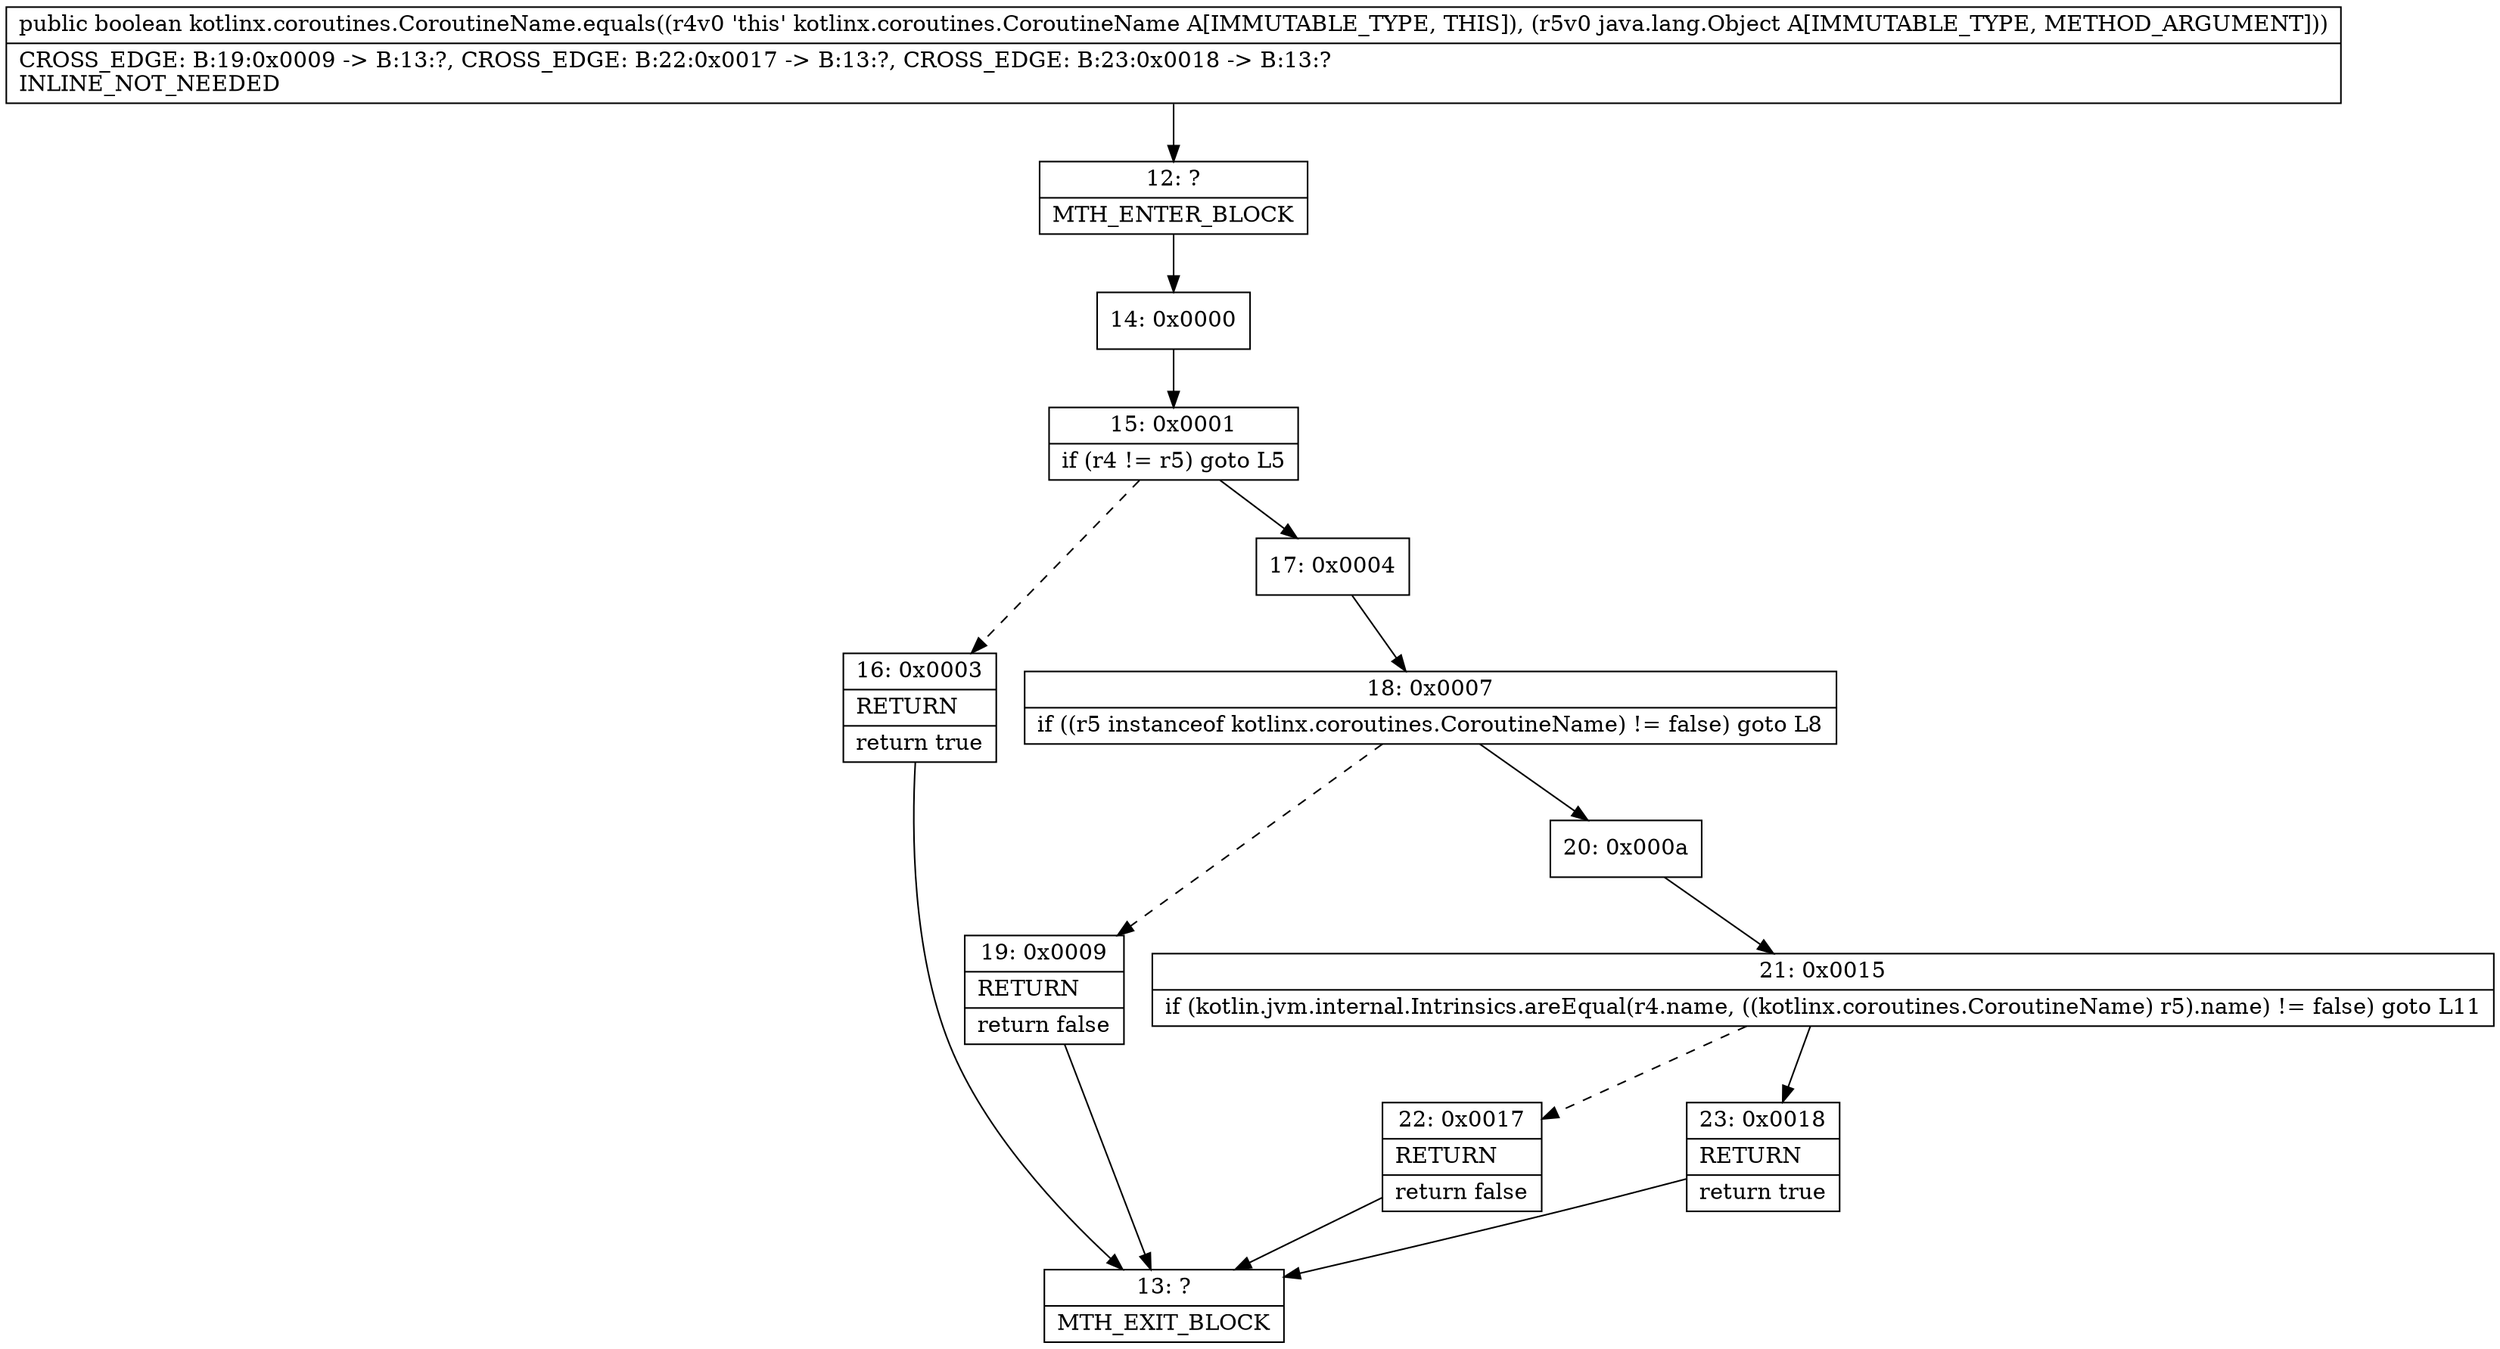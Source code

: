 digraph "CFG forkotlinx.coroutines.CoroutineName.equals(Ljava\/lang\/Object;)Z" {
Node_12 [shape=record,label="{12\:\ ?|MTH_ENTER_BLOCK\l}"];
Node_14 [shape=record,label="{14\:\ 0x0000}"];
Node_15 [shape=record,label="{15\:\ 0x0001|if (r4 != r5) goto L5\l}"];
Node_16 [shape=record,label="{16\:\ 0x0003|RETURN\l|return true\l}"];
Node_13 [shape=record,label="{13\:\ ?|MTH_EXIT_BLOCK\l}"];
Node_17 [shape=record,label="{17\:\ 0x0004}"];
Node_18 [shape=record,label="{18\:\ 0x0007|if ((r5 instanceof kotlinx.coroutines.CoroutineName) != false) goto L8\l}"];
Node_19 [shape=record,label="{19\:\ 0x0009|RETURN\l|return false\l}"];
Node_20 [shape=record,label="{20\:\ 0x000a}"];
Node_21 [shape=record,label="{21\:\ 0x0015|if (kotlin.jvm.internal.Intrinsics.areEqual(r4.name, ((kotlinx.coroutines.CoroutineName) r5).name) != false) goto L11\l}"];
Node_22 [shape=record,label="{22\:\ 0x0017|RETURN\l|return false\l}"];
Node_23 [shape=record,label="{23\:\ 0x0018|RETURN\l|return true\l}"];
MethodNode[shape=record,label="{public boolean kotlinx.coroutines.CoroutineName.equals((r4v0 'this' kotlinx.coroutines.CoroutineName A[IMMUTABLE_TYPE, THIS]), (r5v0 java.lang.Object A[IMMUTABLE_TYPE, METHOD_ARGUMENT]))  | CROSS_EDGE: B:19:0x0009 \-\> B:13:?, CROSS_EDGE: B:22:0x0017 \-\> B:13:?, CROSS_EDGE: B:23:0x0018 \-\> B:13:?\lINLINE_NOT_NEEDED\l}"];
MethodNode -> Node_12;Node_12 -> Node_14;
Node_14 -> Node_15;
Node_15 -> Node_16[style=dashed];
Node_15 -> Node_17;
Node_16 -> Node_13;
Node_17 -> Node_18;
Node_18 -> Node_19[style=dashed];
Node_18 -> Node_20;
Node_19 -> Node_13;
Node_20 -> Node_21;
Node_21 -> Node_22[style=dashed];
Node_21 -> Node_23;
Node_22 -> Node_13;
Node_23 -> Node_13;
}

